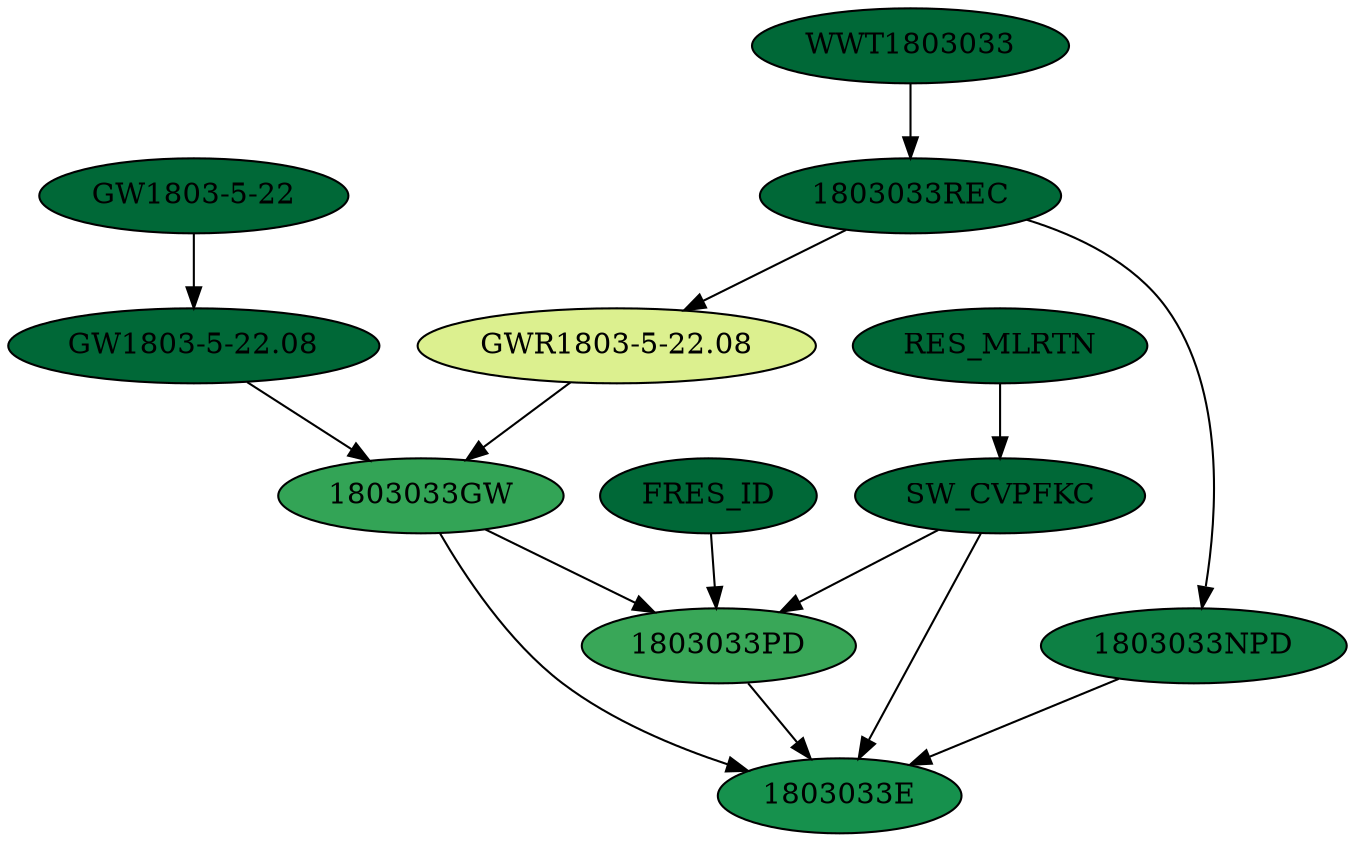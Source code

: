 digraph  {
SW_CVPFKC [fillcolor="#006837", style=filled];
"1803033E" [fillcolor="#16914d", style=filled];
"1803033GW" [fillcolor="#33a456", style=filled];
"1803033PD" [fillcolor="#39a758", style=filled];
FRES_ID [fillcolor="#006837", style=filled];
RES_MLRTN [fillcolor="#006837", style=filled];
"1803033REC" [fillcolor="#006837", style=filled];
"1803033NPD" [fillcolor="#0d8044", style=filled];
"GW1803-5-22.08" [fillcolor="#006837", style=filled];
"GW1803-5-22" [fillcolor="#006837", style=filled];
"GWR1803-5-22.08" [fillcolor="#dcf08f", style=filled];
WWT1803033 [fillcolor="#006837", style=filled];
SW_CVPFKC -> "1803033E"  [key=0];
SW_CVPFKC -> "1803033PD"  [key=0];
"1803033GW" -> "1803033PD"  [key=0];
"1803033GW" -> "1803033E"  [key=0];
"1803033PD" -> "1803033E"  [key=0];
FRES_ID -> "1803033PD"  [key=0];
RES_MLRTN -> SW_CVPFKC  [key=0];
"1803033REC" -> "1803033NPD"  [key=0];
"1803033REC" -> "GWR1803-5-22.08"  [key=0];
"1803033NPD" -> "1803033E"  [key=0];
"GW1803-5-22.08" -> "1803033GW"  [key=0];
"GW1803-5-22" -> "GW1803-5-22.08"  [key=0];
"GWR1803-5-22.08" -> "1803033GW"  [key=0];
WWT1803033 -> "1803033REC"  [key=0];
}
